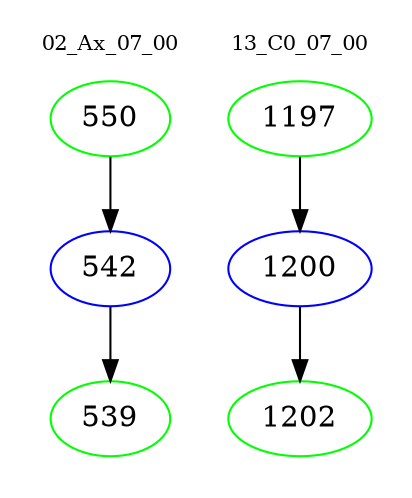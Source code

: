 digraph{
subgraph cluster_0 {
color = white
label = "02_Ax_07_00";
fontsize=10;
T0_550 [label="550", color="green"]
T0_550 -> T0_542 [color="black"]
T0_542 [label="542", color="blue"]
T0_542 -> T0_539 [color="black"]
T0_539 [label="539", color="green"]
}
subgraph cluster_1 {
color = white
label = "13_C0_07_00";
fontsize=10;
T1_1197 [label="1197", color="green"]
T1_1197 -> T1_1200 [color="black"]
T1_1200 [label="1200", color="blue"]
T1_1200 -> T1_1202 [color="black"]
T1_1202 [label="1202", color="green"]
}
}
